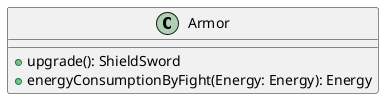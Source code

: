 @startuml
class Armor {
    +upgrade(): ShieldSword
    +energyConsumptionByFight(Energy: Energy): Energy
}
@enduml